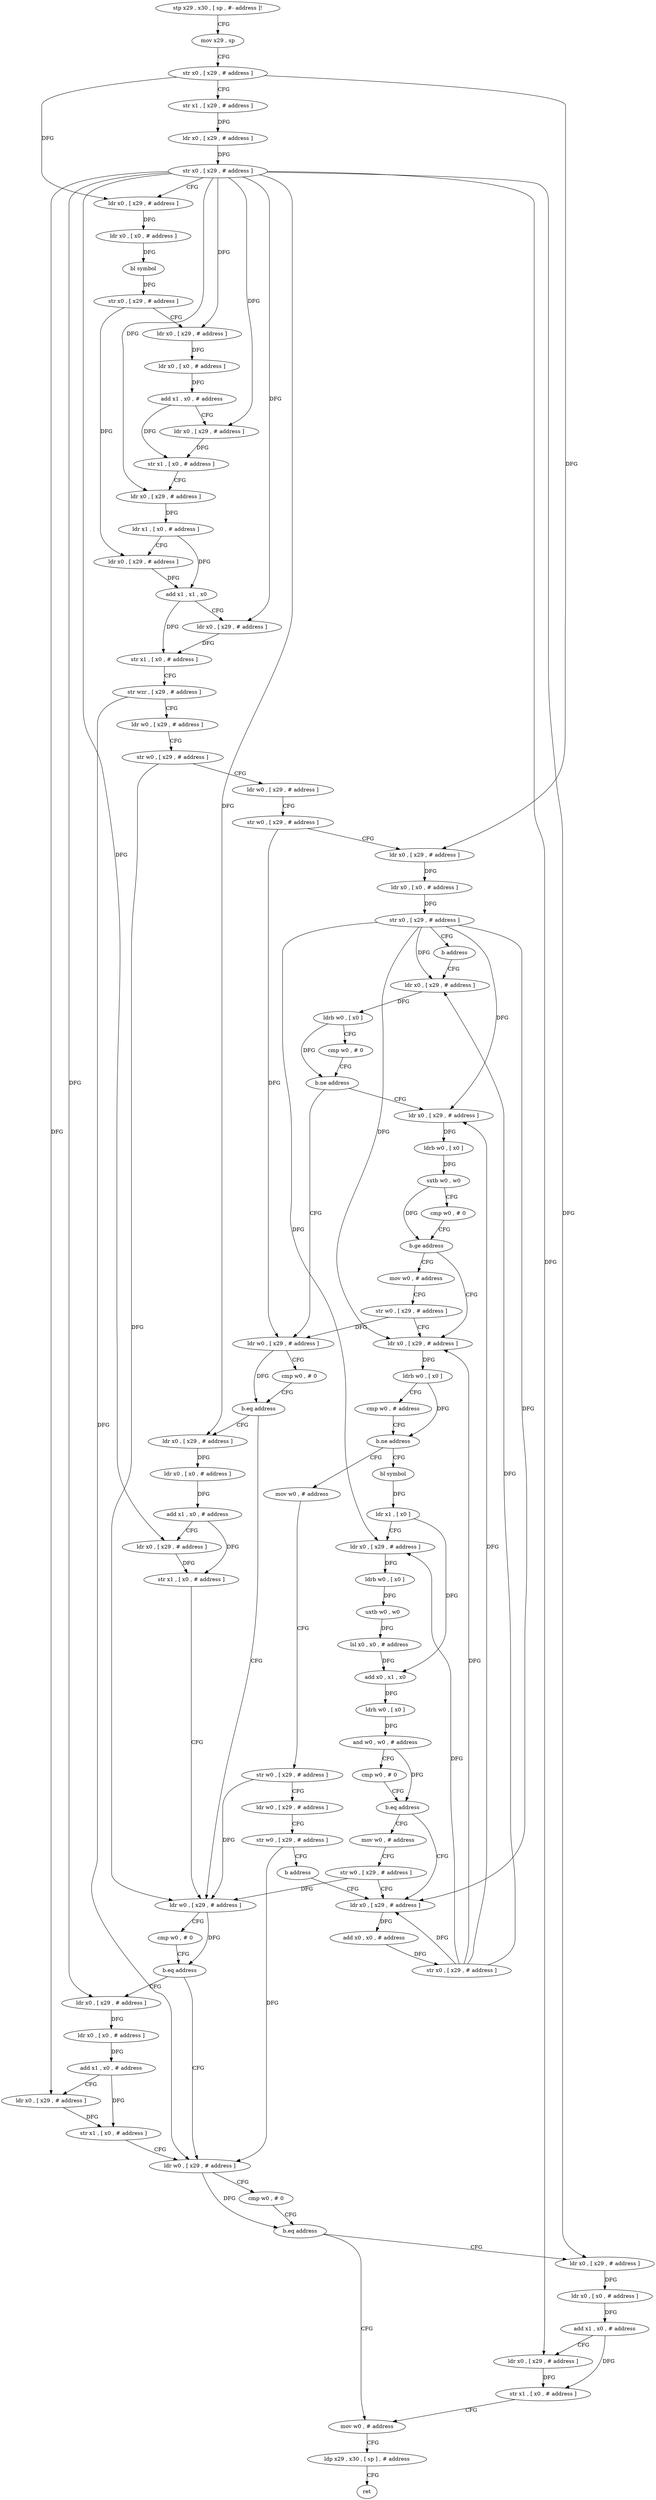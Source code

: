 digraph "func" {
"4208796" [label = "stp x29 , x30 , [ sp , #- address ]!" ]
"4208800" [label = "mov x29 , sp" ]
"4208804" [label = "str x0 , [ x29 , # address ]" ]
"4208808" [label = "str x1 , [ x29 , # address ]" ]
"4208812" [label = "ldr x0 , [ x29 , # address ]" ]
"4208816" [label = "str x0 , [ x29 , # address ]" ]
"4208820" [label = "ldr x0 , [ x29 , # address ]" ]
"4208824" [label = "ldr x0 , [ x0 , # address ]" ]
"4208828" [label = "bl symbol" ]
"4208832" [label = "str x0 , [ x29 , # address ]" ]
"4208836" [label = "ldr x0 , [ x29 , # address ]" ]
"4208840" [label = "ldr x0 , [ x0 , # address ]" ]
"4208844" [label = "add x1 , x0 , # address" ]
"4208848" [label = "ldr x0 , [ x29 , # address ]" ]
"4208852" [label = "str x1 , [ x0 , # address ]" ]
"4208856" [label = "ldr x0 , [ x29 , # address ]" ]
"4208860" [label = "ldr x1 , [ x0 , # address ]" ]
"4208864" [label = "ldr x0 , [ x29 , # address ]" ]
"4208868" [label = "add x1 , x1 , x0" ]
"4208872" [label = "ldr x0 , [ x29 , # address ]" ]
"4208876" [label = "str x1 , [ x0 , # address ]" ]
"4208880" [label = "str wzr , [ x29 , # address ]" ]
"4208884" [label = "ldr w0 , [ x29 , # address ]" ]
"4208888" [label = "str w0 , [ x29 , # address ]" ]
"4208892" [label = "ldr w0 , [ x29 , # address ]" ]
"4208896" [label = "str w0 , [ x29 , # address ]" ]
"4208900" [label = "ldr x0 , [ x29 , # address ]" ]
"4208904" [label = "ldr x0 , [ x0 , # address ]" ]
"4208908" [label = "str x0 , [ x29 , # address ]" ]
"4208912" [label = "b address" ]
"4209044" [label = "ldr x0 , [ x29 , # address ]" ]
"4209048" [label = "ldrb w0 , [ x0 ]" ]
"4209052" [label = "cmp w0 , # 0" ]
"4209056" [label = "b.ne address" ]
"4208916" [label = "ldr x0 , [ x29 , # address ]" ]
"4209060" [label = "ldr w0 , [ x29 , # address ]" ]
"4208920" [label = "ldrb w0 , [ x0 ]" ]
"4208924" [label = "sxtb w0 , w0" ]
"4208928" [label = "cmp w0 , # 0" ]
"4208932" [label = "b.ge address" ]
"4208944" [label = "ldr x0 , [ x29 , # address ]" ]
"4208936" [label = "mov w0 , # address" ]
"4209064" [label = "cmp w0 , # 0" ]
"4209068" [label = "b.eq address" ]
"4209092" [label = "ldr w0 , [ x29 , # address ]" ]
"4209072" [label = "ldr x0 , [ x29 , # address ]" ]
"4208948" [label = "ldrb w0 , [ x0 ]" ]
"4208952" [label = "cmp w0 , # address" ]
"4208956" [label = "b.ne address" ]
"4208980" [label = "bl symbol" ]
"4208960" [label = "mov w0 , # address" ]
"4208940" [label = "str w0 , [ x29 , # address ]" ]
"4209096" [label = "cmp w0 , # 0" ]
"4209100" [label = "b.eq address" ]
"4209124" [label = "ldr w0 , [ x29 , # address ]" ]
"4209104" [label = "ldr x0 , [ x29 , # address ]" ]
"4209076" [label = "ldr x0 , [ x0 , # address ]" ]
"4209080" [label = "add x1 , x0 , # address" ]
"4209084" [label = "ldr x0 , [ x29 , # address ]" ]
"4209088" [label = "str x1 , [ x0 , # address ]" ]
"4208984" [label = "ldr x1 , [ x0 ]" ]
"4208988" [label = "ldr x0 , [ x29 , # address ]" ]
"4208992" [label = "ldrb w0 , [ x0 ]" ]
"4208996" [label = "uxtb w0 , w0" ]
"4209000" [label = "lsl x0 , x0 , # address" ]
"4209004" [label = "add x0 , x1 , x0" ]
"4209008" [label = "ldrh w0 , [ x0 ]" ]
"4209012" [label = "and w0 , w0 , # address" ]
"4209016" [label = "cmp w0 , # 0" ]
"4209020" [label = "b.eq address" ]
"4209032" [label = "ldr x0 , [ x29 , # address ]" ]
"4209024" [label = "mov w0 , # address" ]
"4208964" [label = "str w0 , [ x29 , # address ]" ]
"4208968" [label = "ldr w0 , [ x29 , # address ]" ]
"4208972" [label = "str w0 , [ x29 , # address ]" ]
"4208976" [label = "b address" ]
"4209128" [label = "cmp w0 , # 0" ]
"4209132" [label = "b.eq address" ]
"4209156" [label = "mov w0 , # address" ]
"4209136" [label = "ldr x0 , [ x29 , # address ]" ]
"4209108" [label = "ldr x0 , [ x0 , # address ]" ]
"4209112" [label = "add x1 , x0 , # address" ]
"4209116" [label = "ldr x0 , [ x29 , # address ]" ]
"4209120" [label = "str x1 , [ x0 , # address ]" ]
"4209036" [label = "add x0 , x0 , # address" ]
"4209040" [label = "str x0 , [ x29 , # address ]" ]
"4209028" [label = "str w0 , [ x29 , # address ]" ]
"4209160" [label = "ldp x29 , x30 , [ sp ] , # address" ]
"4209164" [label = "ret" ]
"4209140" [label = "ldr x0 , [ x0 , # address ]" ]
"4209144" [label = "add x1 , x0 , # address" ]
"4209148" [label = "ldr x0 , [ x29 , # address ]" ]
"4209152" [label = "str x1 , [ x0 , # address ]" ]
"4208796" -> "4208800" [ label = "CFG" ]
"4208800" -> "4208804" [ label = "CFG" ]
"4208804" -> "4208808" [ label = "CFG" ]
"4208804" -> "4208820" [ label = "DFG" ]
"4208804" -> "4208900" [ label = "DFG" ]
"4208808" -> "4208812" [ label = "DFG" ]
"4208812" -> "4208816" [ label = "DFG" ]
"4208816" -> "4208820" [ label = "CFG" ]
"4208816" -> "4208836" [ label = "DFG" ]
"4208816" -> "4208848" [ label = "DFG" ]
"4208816" -> "4208856" [ label = "DFG" ]
"4208816" -> "4208872" [ label = "DFG" ]
"4208816" -> "4209072" [ label = "DFG" ]
"4208816" -> "4209084" [ label = "DFG" ]
"4208816" -> "4209104" [ label = "DFG" ]
"4208816" -> "4209116" [ label = "DFG" ]
"4208816" -> "4209136" [ label = "DFG" ]
"4208816" -> "4209148" [ label = "DFG" ]
"4208820" -> "4208824" [ label = "DFG" ]
"4208824" -> "4208828" [ label = "DFG" ]
"4208828" -> "4208832" [ label = "DFG" ]
"4208832" -> "4208836" [ label = "CFG" ]
"4208832" -> "4208864" [ label = "DFG" ]
"4208836" -> "4208840" [ label = "DFG" ]
"4208840" -> "4208844" [ label = "DFG" ]
"4208844" -> "4208848" [ label = "CFG" ]
"4208844" -> "4208852" [ label = "DFG" ]
"4208848" -> "4208852" [ label = "DFG" ]
"4208852" -> "4208856" [ label = "CFG" ]
"4208856" -> "4208860" [ label = "DFG" ]
"4208860" -> "4208864" [ label = "CFG" ]
"4208860" -> "4208868" [ label = "DFG" ]
"4208864" -> "4208868" [ label = "DFG" ]
"4208868" -> "4208872" [ label = "CFG" ]
"4208868" -> "4208876" [ label = "DFG" ]
"4208872" -> "4208876" [ label = "DFG" ]
"4208876" -> "4208880" [ label = "CFG" ]
"4208880" -> "4208884" [ label = "CFG" ]
"4208880" -> "4209124" [ label = "DFG" ]
"4208884" -> "4208888" [ label = "CFG" ]
"4208888" -> "4208892" [ label = "CFG" ]
"4208888" -> "4209092" [ label = "DFG" ]
"4208892" -> "4208896" [ label = "CFG" ]
"4208896" -> "4208900" [ label = "CFG" ]
"4208896" -> "4209060" [ label = "DFG" ]
"4208900" -> "4208904" [ label = "DFG" ]
"4208904" -> "4208908" [ label = "DFG" ]
"4208908" -> "4208912" [ label = "CFG" ]
"4208908" -> "4209044" [ label = "DFG" ]
"4208908" -> "4208916" [ label = "DFG" ]
"4208908" -> "4208944" [ label = "DFG" ]
"4208908" -> "4208988" [ label = "DFG" ]
"4208908" -> "4209032" [ label = "DFG" ]
"4208912" -> "4209044" [ label = "CFG" ]
"4209044" -> "4209048" [ label = "DFG" ]
"4209048" -> "4209052" [ label = "CFG" ]
"4209048" -> "4209056" [ label = "DFG" ]
"4209052" -> "4209056" [ label = "CFG" ]
"4209056" -> "4208916" [ label = "CFG" ]
"4209056" -> "4209060" [ label = "CFG" ]
"4208916" -> "4208920" [ label = "DFG" ]
"4209060" -> "4209064" [ label = "CFG" ]
"4209060" -> "4209068" [ label = "DFG" ]
"4208920" -> "4208924" [ label = "DFG" ]
"4208924" -> "4208928" [ label = "CFG" ]
"4208924" -> "4208932" [ label = "DFG" ]
"4208928" -> "4208932" [ label = "CFG" ]
"4208932" -> "4208944" [ label = "CFG" ]
"4208932" -> "4208936" [ label = "CFG" ]
"4208944" -> "4208948" [ label = "DFG" ]
"4208936" -> "4208940" [ label = "CFG" ]
"4209064" -> "4209068" [ label = "CFG" ]
"4209068" -> "4209092" [ label = "CFG" ]
"4209068" -> "4209072" [ label = "CFG" ]
"4209092" -> "4209096" [ label = "CFG" ]
"4209092" -> "4209100" [ label = "DFG" ]
"4209072" -> "4209076" [ label = "DFG" ]
"4208948" -> "4208952" [ label = "CFG" ]
"4208948" -> "4208956" [ label = "DFG" ]
"4208952" -> "4208956" [ label = "CFG" ]
"4208956" -> "4208980" [ label = "CFG" ]
"4208956" -> "4208960" [ label = "CFG" ]
"4208980" -> "4208984" [ label = "DFG" ]
"4208960" -> "4208964" [ label = "CFG" ]
"4208940" -> "4208944" [ label = "CFG" ]
"4208940" -> "4209060" [ label = "DFG" ]
"4209096" -> "4209100" [ label = "CFG" ]
"4209100" -> "4209124" [ label = "CFG" ]
"4209100" -> "4209104" [ label = "CFG" ]
"4209124" -> "4209128" [ label = "CFG" ]
"4209124" -> "4209132" [ label = "DFG" ]
"4209104" -> "4209108" [ label = "DFG" ]
"4209076" -> "4209080" [ label = "DFG" ]
"4209080" -> "4209084" [ label = "CFG" ]
"4209080" -> "4209088" [ label = "DFG" ]
"4209084" -> "4209088" [ label = "DFG" ]
"4209088" -> "4209092" [ label = "CFG" ]
"4208984" -> "4208988" [ label = "CFG" ]
"4208984" -> "4209004" [ label = "DFG" ]
"4208988" -> "4208992" [ label = "DFG" ]
"4208992" -> "4208996" [ label = "DFG" ]
"4208996" -> "4209000" [ label = "DFG" ]
"4209000" -> "4209004" [ label = "DFG" ]
"4209004" -> "4209008" [ label = "DFG" ]
"4209008" -> "4209012" [ label = "DFG" ]
"4209012" -> "4209016" [ label = "CFG" ]
"4209012" -> "4209020" [ label = "DFG" ]
"4209016" -> "4209020" [ label = "CFG" ]
"4209020" -> "4209032" [ label = "CFG" ]
"4209020" -> "4209024" [ label = "CFG" ]
"4209032" -> "4209036" [ label = "DFG" ]
"4209024" -> "4209028" [ label = "CFG" ]
"4208964" -> "4208968" [ label = "CFG" ]
"4208964" -> "4209092" [ label = "DFG" ]
"4208968" -> "4208972" [ label = "CFG" ]
"4208972" -> "4208976" [ label = "CFG" ]
"4208972" -> "4209124" [ label = "DFG" ]
"4208976" -> "4209032" [ label = "CFG" ]
"4209128" -> "4209132" [ label = "CFG" ]
"4209132" -> "4209156" [ label = "CFG" ]
"4209132" -> "4209136" [ label = "CFG" ]
"4209156" -> "4209160" [ label = "CFG" ]
"4209136" -> "4209140" [ label = "DFG" ]
"4209108" -> "4209112" [ label = "DFG" ]
"4209112" -> "4209116" [ label = "CFG" ]
"4209112" -> "4209120" [ label = "DFG" ]
"4209116" -> "4209120" [ label = "DFG" ]
"4209120" -> "4209124" [ label = "CFG" ]
"4209036" -> "4209040" [ label = "DFG" ]
"4209040" -> "4209044" [ label = "DFG" ]
"4209040" -> "4208916" [ label = "DFG" ]
"4209040" -> "4208944" [ label = "DFG" ]
"4209040" -> "4208988" [ label = "DFG" ]
"4209040" -> "4209032" [ label = "DFG" ]
"4209028" -> "4209032" [ label = "CFG" ]
"4209028" -> "4209092" [ label = "DFG" ]
"4209160" -> "4209164" [ label = "CFG" ]
"4209140" -> "4209144" [ label = "DFG" ]
"4209144" -> "4209148" [ label = "CFG" ]
"4209144" -> "4209152" [ label = "DFG" ]
"4209148" -> "4209152" [ label = "DFG" ]
"4209152" -> "4209156" [ label = "CFG" ]
}
